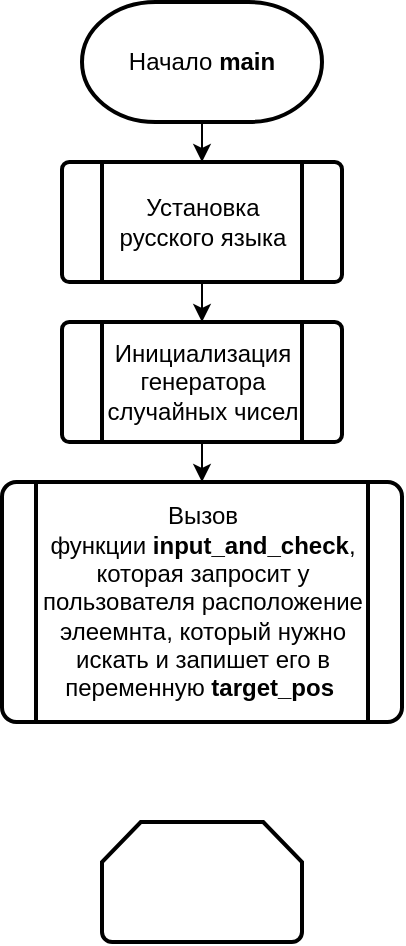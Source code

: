 <mxfile version="16.5.1" type="device"><diagram id="A2w9auF7Pvid5PDzGuIK" name="Страница 1"><mxGraphModel dx="539" dy="591" grid="1" gridSize="10" guides="1" tooltips="1" connect="1" arrows="1" fold="1" page="1" pageScale="1" pageWidth="827" pageHeight="1169" math="0" shadow="0"><root><mxCell id="0"/><mxCell id="1" parent="0"/><mxCell id="JHVmjXG_HDrEuw4JtFqx-5" style="edgeStyle=orthogonalEdgeStyle;rounded=0;orthogonalLoop=1;jettySize=auto;html=1;exitX=0.5;exitY=1;exitDx=0;exitDy=0;exitPerimeter=0;entryX=0.5;entryY=0;entryDx=0;entryDy=0;" edge="1" parent="1" source="JHVmjXG_HDrEuw4JtFqx-1" target="JHVmjXG_HDrEuw4JtFqx-2"><mxGeometry relative="1" as="geometry"/></mxCell><mxCell id="JHVmjXG_HDrEuw4JtFqx-1" value="Начало &lt;b&gt;main&lt;/b&gt;" style="strokeWidth=2;html=1;shape=mxgraph.flowchart.terminator;whiteSpace=wrap;" vertex="1" parent="1"><mxGeometry x="330" y="50" width="120" height="60" as="geometry"/></mxCell><mxCell id="JHVmjXG_HDrEuw4JtFqx-6" value="" style="edgeStyle=orthogonalEdgeStyle;rounded=0;orthogonalLoop=1;jettySize=auto;html=1;" edge="1" parent="1" source="JHVmjXG_HDrEuw4JtFqx-2" target="JHVmjXG_HDrEuw4JtFqx-3"><mxGeometry relative="1" as="geometry"/></mxCell><mxCell id="JHVmjXG_HDrEuw4JtFqx-2" value="Установка русского языка" style="verticalLabelPosition=middle;verticalAlign=middle;html=1;shape=process;whiteSpace=wrap;rounded=1;size=0.14;arcSize=6;strokeWidth=2;labelPosition=center;align=center;" vertex="1" parent="1"><mxGeometry x="320" y="130" width="140" height="60" as="geometry"/></mxCell><mxCell id="JHVmjXG_HDrEuw4JtFqx-8" style="edgeStyle=orthogonalEdgeStyle;rounded=0;orthogonalLoop=1;jettySize=auto;html=1;exitX=0.5;exitY=1;exitDx=0;exitDy=0;entryX=0.5;entryY=0;entryDx=0;entryDy=0;" edge="1" parent="1" source="JHVmjXG_HDrEuw4JtFqx-3" target="JHVmjXG_HDrEuw4JtFqx-7"><mxGeometry relative="1" as="geometry"/></mxCell><mxCell id="JHVmjXG_HDrEuw4JtFqx-3" value="Инициализация генератора случайных чисел" style="verticalLabelPosition=middle;verticalAlign=middle;html=1;shape=process;whiteSpace=wrap;rounded=1;size=0.14;arcSize=6;strokeWidth=2;labelPosition=center;align=center;" vertex="1" parent="1"><mxGeometry x="320" y="210" width="140" height="60" as="geometry"/></mxCell><mxCell id="JHVmjXG_HDrEuw4JtFqx-7" value="Вызов функции&amp;nbsp;&lt;b&gt;input_and_check&lt;/b&gt;, которая запросит у пользователя расположение элеемнта, который нужно искать и запишет его в переменную&amp;nbsp;&lt;b&gt;target_pos&lt;/b&gt;&amp;nbsp;" style="verticalLabelPosition=middle;verticalAlign=middle;html=1;shape=process;whiteSpace=wrap;rounded=1;size=0.083;arcSize=6;strokeWidth=2;labelPosition=center;align=center;" vertex="1" parent="1"><mxGeometry x="290" y="290" width="200" height="120" as="geometry"/></mxCell><mxCell id="JHVmjXG_HDrEuw4JtFqx-9" value="" style="strokeWidth=2;html=1;shape=mxgraph.flowchart.loop_limit;whiteSpace=wrap;" vertex="1" parent="1"><mxGeometry x="340" y="460" width="100" height="60" as="geometry"/></mxCell></root></mxGraphModel></diagram></mxfile>